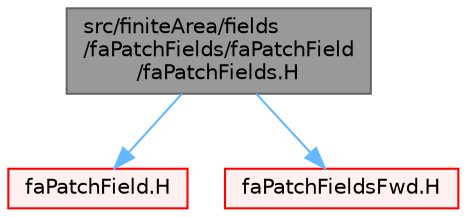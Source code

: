 digraph "src/finiteArea/fields/faPatchFields/faPatchField/faPatchFields.H"
{
 // LATEX_PDF_SIZE
  bgcolor="transparent";
  edge [fontname=Helvetica,fontsize=10,labelfontname=Helvetica,labelfontsize=10];
  node [fontname=Helvetica,fontsize=10,shape=box,height=0.2,width=0.4];
  Node1 [id="Node000001",label="src/finiteArea/fields\l/faPatchFields/faPatchField\l/faPatchFields.H",height=0.2,width=0.4,color="gray40", fillcolor="grey60", style="filled", fontcolor="black",tooltip="Declarations for faPatchField types."];
  Node1 -> Node2 [id="edge1_Node000001_Node000002",color="steelblue1",style="solid",tooltip=" "];
  Node2 [id="Node000002",label="faPatchField.H",height=0.2,width=0.4,color="red", fillcolor="#FFF0F0", style="filled",URL="$faPatchField_8H.html",tooltip=" "];
  Node1 -> Node205 [id="edge2_Node000001_Node000205",color="steelblue1",style="solid",tooltip=" "];
  Node205 [id="Node000205",label="faPatchFieldsFwd.H",height=0.2,width=0.4,color="red", fillcolor="#FFF0F0", style="filled",URL="$faPatchFieldsFwd_8H.html",tooltip="Forward declarations for faPatchField types."];
}
